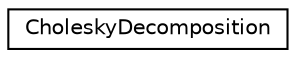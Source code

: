 digraph "Graphical Class Hierarchy"
{
 // LATEX_PDF_SIZE
  edge [fontname="Helvetica",fontsize="10",labelfontname="Helvetica",labelfontsize="10"];
  node [fontname="Helvetica",fontsize="10",shape=record];
  rankdir="LR";
  Node0 [label="CholeskyDecomposition",height=0.2,width=0.4,color="black", fillcolor="white", style="filled",URL="$classCholeskyDecomposition.html",tooltip=" "];
}
